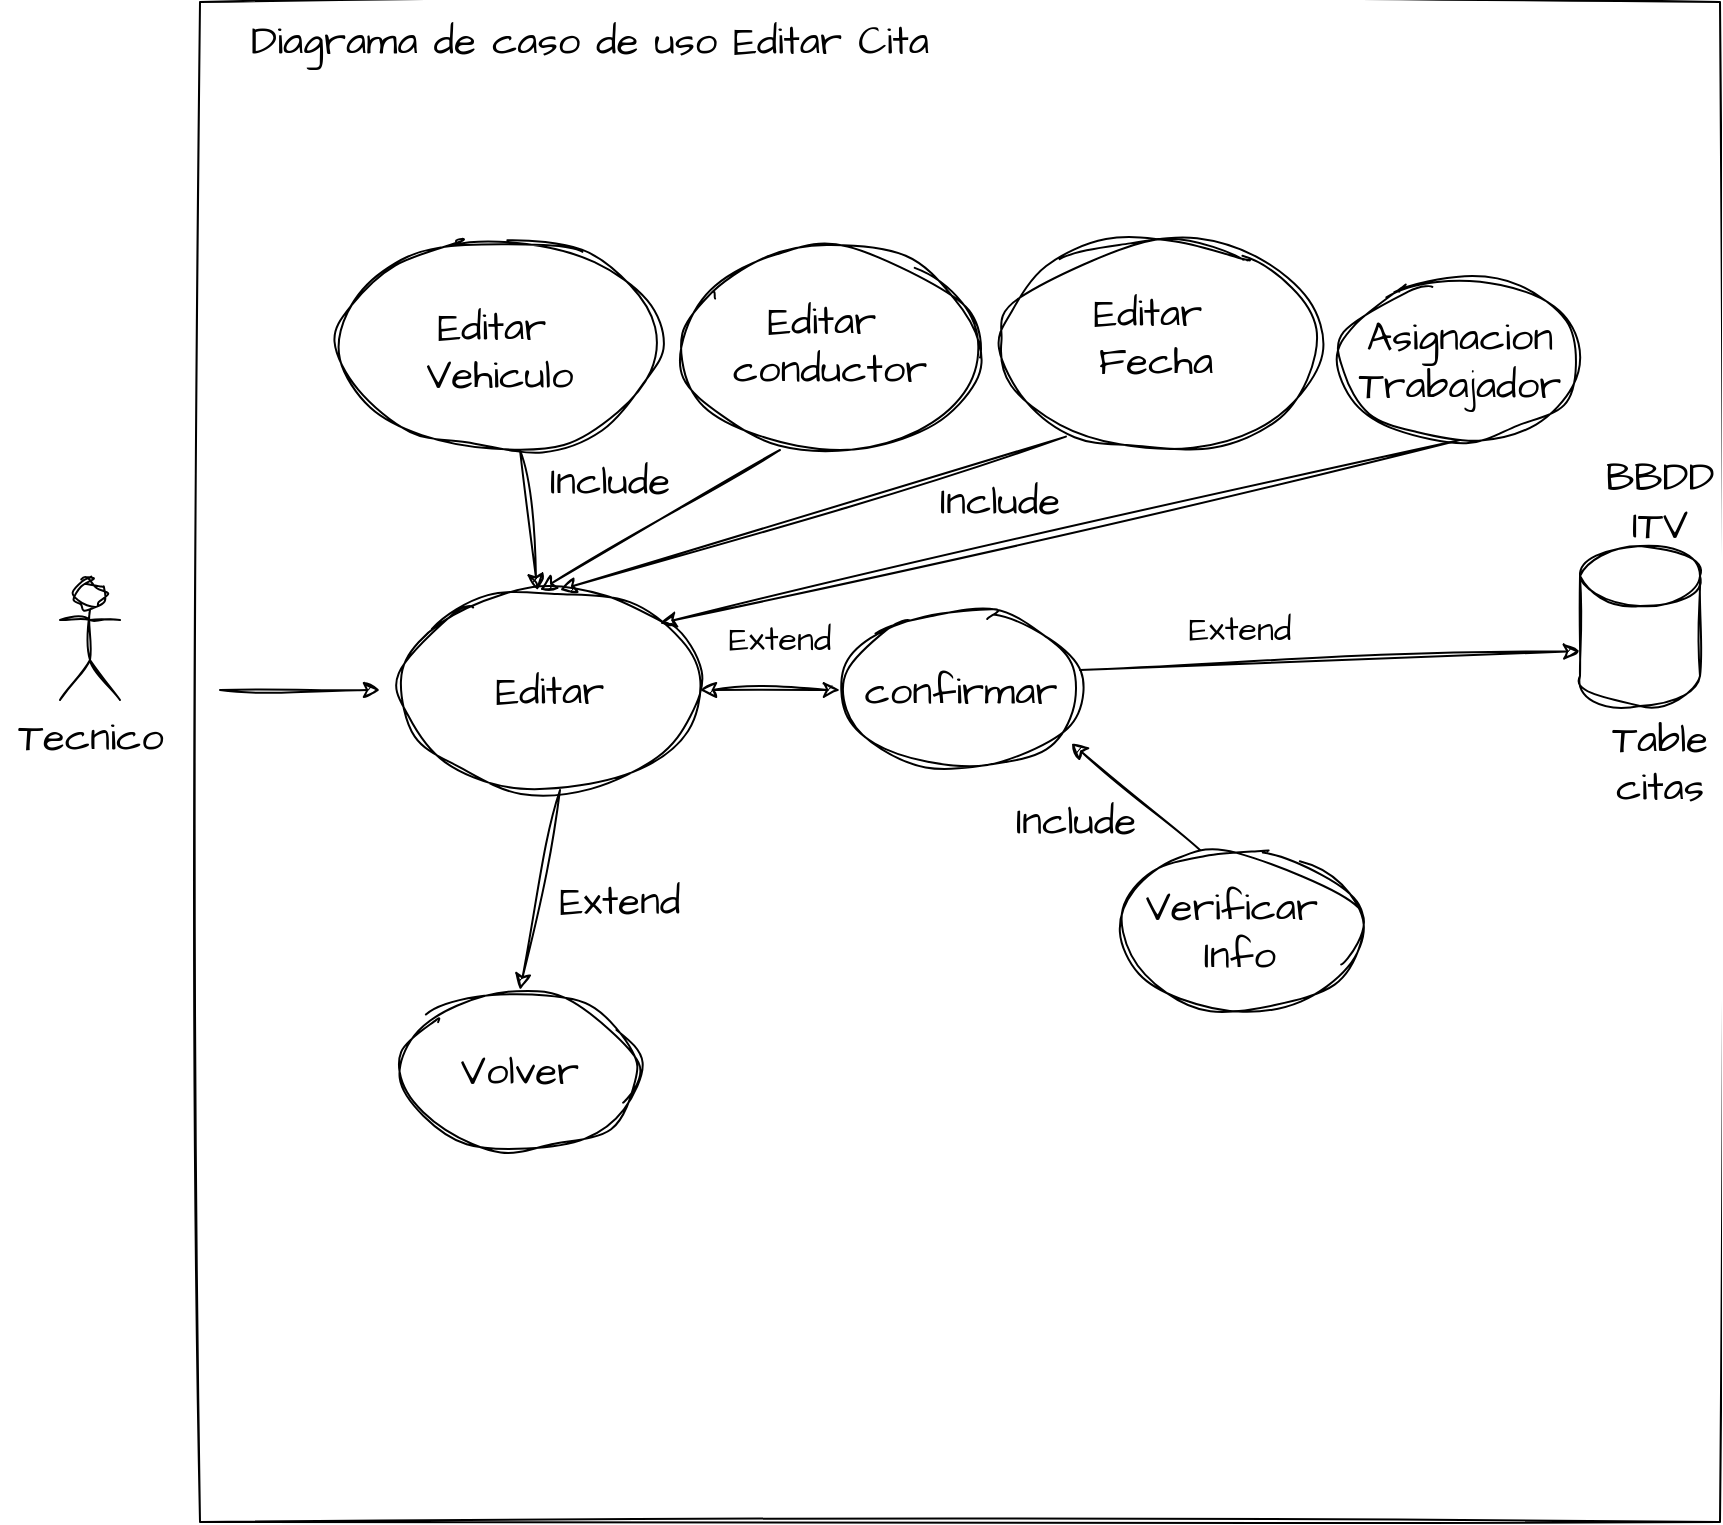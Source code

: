 <mxfile version="20.8.16" type="device"><diagram name="Página-1" id="dfHO47jalvIyfnMXlgef"><mxGraphModel dx="2283" dy="1491" grid="1" gridSize="10" guides="1" tooltips="1" connect="1" arrows="1" fold="1" page="1" pageScale="1" pageWidth="1169" pageHeight="827" math="0" shadow="0"><root><mxCell id="0"/><mxCell id="1" parent="0"/><mxCell id="tqPEOqyni3NTaBRRHa9q-1" value="" style="whiteSpace=wrap;html=1;aspect=fixed;sketch=1;hachureGap=4;jiggle=2;curveFitting=1;fontFamily=Architects Daughter;fontSource=https%3A%2F%2Ffonts.googleapis.com%2Fcss%3Ffamily%3DArchitects%2BDaughter;fontSize=20;" parent="1" vertex="1"><mxGeometry x="90" y="-4" width="760" height="760" as="geometry"/></mxCell><mxCell id="tqPEOqyni3NTaBRRHa9q-4" value="Diagrama de caso de uso Editar Cita" style="text;html=1;strokeColor=none;fillColor=none;align=center;verticalAlign=middle;whiteSpace=wrap;rounded=0;fontSize=20;fontFamily=Architects Daughter;" parent="1" vertex="1"><mxGeometry x="-10" width="590" height="30" as="geometry"/></mxCell><mxCell id="tqPEOqyni3NTaBRRHa9q-6" value="" style="ellipse;whiteSpace=wrap;html=1;sketch=1;hachureGap=4;jiggle=2;curveFitting=1;fontFamily=Architects Daughter;fontSource=https%3A%2F%2Ffonts.googleapis.com%2Fcss%3Ffamily%3DArchitects%2BDaughter;fontSize=20;" parent="1" vertex="1"><mxGeometry x="190" y="290" width="150" height="100" as="geometry"/></mxCell><mxCell id="tqPEOqyni3NTaBRRHa9q-7" value="" style="ellipse;whiteSpace=wrap;html=1;sketch=1;hachureGap=4;jiggle=2;curveFitting=1;fontFamily=Architects Daughter;fontSource=https%3A%2F%2Ffonts.googleapis.com%2Fcss%3Ffamily%3DArchitects%2BDaughter;fontSize=20;" parent="1" vertex="1"><mxGeometry x="330" y="120" width="150" height="100" as="geometry"/></mxCell><mxCell id="tqPEOqyni3NTaBRRHa9q-8" value="" style="ellipse;whiteSpace=wrap;html=1;sketch=1;hachureGap=4;jiggle=2;curveFitting=1;fontFamily=Architects Daughter;fontSource=https%3A%2F%2Ffonts.googleapis.com%2Fcss%3Ffamily%3DArchitects%2BDaughter;fontSize=20;" parent="1" vertex="1"><mxGeometry x="160" y="114" width="160" height="106" as="geometry"/></mxCell><mxCell id="tqPEOqyni3NTaBRRHa9q-12" value="" style="endArrow=classic;html=1;rounded=0;sketch=1;hachureGap=4;jiggle=2;curveFitting=1;fontFamily=Architects Daughter;fontSource=https%3A%2F%2Ffonts.googleapis.com%2Fcss%3Ffamily%3DArchitects%2BDaughter;fontSize=16;" parent="1" edge="1"><mxGeometry width="50" height="50" relative="1" as="geometry"><mxPoint x="100" y="340" as="sourcePoint"/><mxPoint x="180" y="340" as="targetPoint"/></mxGeometry></mxCell><mxCell id="tqPEOqyni3NTaBRRHa9q-14" value="Editar" style="text;html=1;strokeColor=none;fillColor=none;align=center;verticalAlign=middle;whiteSpace=wrap;rounded=0;fontSize=20;fontFamily=Architects Daughter;" parent="1" vertex="1"><mxGeometry x="235" y="325" width="60" height="30" as="geometry"/></mxCell><mxCell id="tqPEOqyni3NTaBRRHa9q-18" value="" style="ellipse;whiteSpace=wrap;html=1;sketch=1;hachureGap=4;jiggle=2;curveFitting=1;fontFamily=Architects Daughter;fontSource=https%3A%2F%2Ffonts.googleapis.com%2Fcss%3Ffamily%3DArchitects%2BDaughter;fontSize=20;" parent="1" vertex="1"><mxGeometry x="490" y="114" width="160" height="106" as="geometry"/></mxCell><mxCell id="tqPEOqyni3NTaBRRHa9q-30" value="Tecnico" style="shape=umlActor;verticalLabelPosition=bottom;verticalAlign=top;html=1;outlineConnect=0;sketch=1;hachureGap=4;jiggle=2;curveFitting=1;fontFamily=Architects Daughter;fontSource=https%3A%2F%2Ffonts.googleapis.com%2Fcss%3Ffamily%3DArchitects%2BDaughter;fontSize=20;" parent="1" vertex="1"><mxGeometry x="20" y="285" width="30" height="60" as="geometry"/></mxCell><mxCell id="tqPEOqyni3NTaBRRHa9q-34" value="Asignacion&lt;br&gt;Trabajador" style="ellipse;whiteSpace=wrap;html=1;sketch=1;hachureGap=4;jiggle=2;curveFitting=1;fontFamily=Architects Daughter;fontSource=https%3A%2F%2Ffonts.googleapis.com%2Fcss%3Ffamily%3DArchitects%2BDaughter;fontSize=20;" parent="1" vertex="1"><mxGeometry x="660" y="135" width="120" height="80" as="geometry"/></mxCell><mxCell id="tqPEOqyni3NTaBRRHa9q-38" value="" style="ellipse;whiteSpace=wrap;html=1;sketch=1;hachureGap=4;jiggle=2;curveFitting=1;fontFamily=Architects Daughter;fontSource=https%3A%2F%2Ffonts.googleapis.com%2Fcss%3Ffamily%3DArchitects%2BDaughter;fontSize=20;" parent="1" vertex="1"><mxGeometry x="410" y="300" width="120" height="80" as="geometry"/></mxCell><mxCell id="tqPEOqyni3NTaBRRHa9q-51" value="confirmar" style="text;html=1;strokeColor=none;fillColor=none;align=center;verticalAlign=middle;whiteSpace=wrap;rounded=0;fontSize=20;fontFamily=Architects Daughter;" parent="1" vertex="1"><mxGeometry x="442.5" y="320.5" width="55" height="39" as="geometry"/></mxCell><mxCell id="tqPEOqyni3NTaBRRHa9q-54" value="Editar&amp;nbsp;&lt;br&gt;conductor" style="text;html=1;strokeColor=none;fillColor=none;align=center;verticalAlign=middle;whiteSpace=wrap;rounded=0;fontSize=20;fontFamily=Architects Daughter;" parent="1" vertex="1"><mxGeometry x="350" y="132" width="110" height="70" as="geometry"/></mxCell><mxCell id="tqPEOqyni3NTaBRRHa9q-55" value="Editar&amp;nbsp;&lt;br&gt;Vehiculo" style="text;html=1;strokeColor=none;fillColor=none;align=center;verticalAlign=middle;whiteSpace=wrap;rounded=0;fontSize=20;fontFamily=Architects Daughter;" parent="1" vertex="1"><mxGeometry x="185" y="135" width="110" height="70" as="geometry"/></mxCell><mxCell id="tqPEOqyni3NTaBRRHa9q-58" value="Editar&amp;nbsp;&lt;br&gt;Fecha" style="text;html=1;strokeColor=none;fillColor=none;align=center;verticalAlign=middle;whiteSpace=wrap;rounded=0;fontSize=20;fontFamily=Architects Daughter;" parent="1" vertex="1"><mxGeometry x="537.5" y="58" width="60" height="210" as="geometry"/></mxCell><mxCell id="tqPEOqyni3NTaBRRHa9q-71" value="" style="shape=cylinder3;whiteSpace=wrap;html=1;boundedLbl=1;backgroundOutline=1;size=15;sketch=1;hachureGap=4;jiggle=2;curveFitting=1;fontFamily=Architects Daughter;fontSource=https%3A%2F%2Ffonts.googleapis.com%2Fcss%3Ffamily%3DArchitects%2BDaughter;fontSize=16;" parent="1" vertex="1"><mxGeometry x="780" y="268" width="60" height="80" as="geometry"/></mxCell><mxCell id="tqPEOqyni3NTaBRRHa9q-78" value="&lt;font style=&quot;font-size: 20px;&quot;&gt;Volver&lt;/font&gt;" style="ellipse;whiteSpace=wrap;html=1;sketch=1;hachureGap=4;jiggle=2;curveFitting=1;fontFamily=Architects Daughter;fontSource=https%3A%2F%2Ffonts.googleapis.com%2Fcss%3Ffamily%3DArchitects%2BDaughter;fontSize=16;" parent="1" vertex="1"><mxGeometry x="190" y="490" width="120" height="80" as="geometry"/></mxCell><mxCell id="tqPEOqyni3NTaBRRHa9q-79" value="BBDD&lt;br&gt;ITV" style="text;html=1;strokeColor=none;fillColor=none;align=center;verticalAlign=middle;whiteSpace=wrap;rounded=0;fontSize=20;fontFamily=Architects Daughter;" parent="1" vertex="1"><mxGeometry x="790" y="230" width="60" height="30" as="geometry"/></mxCell><mxCell id="tqPEOqyni3NTaBRRHa9q-81" value="Table citas" style="text;html=1;strokeColor=none;fillColor=none;align=center;verticalAlign=middle;whiteSpace=wrap;rounded=0;fontSize=20;fontFamily=Architects Daughter;" parent="1" vertex="1"><mxGeometry x="790" y="361" width="60" height="30" as="geometry"/></mxCell><mxCell id="tqPEOqyni3NTaBRRHa9q-83" value="" style="endArrow=classic;html=1;rounded=0;sketch=1;hachureGap=4;jiggle=2;curveFitting=1;fontFamily=Architects Daughter;fontSource=https%3A%2F%2Ffonts.googleapis.com%2Fcss%3Ffamily%3DArchitects%2BDaughter;fontSize=20;entryX=0.5;entryY=0;entryDx=0;entryDy=0;" parent="1" target="tqPEOqyni3NTaBRRHa9q-78" edge="1"><mxGeometry width="50" height="50" relative="1" as="geometry"><mxPoint x="270" y="390" as="sourcePoint"/><mxPoint x="320" y="340" as="targetPoint"/></mxGeometry></mxCell><mxCell id="tqPEOqyni3NTaBRRHa9q-84" value="" style="endArrow=classic;html=1;rounded=0;sketch=1;hachureGap=4;jiggle=2;curveFitting=1;fontFamily=Architects Daughter;fontSource=https%3A%2F%2Ffonts.googleapis.com%2Fcss%3Ffamily%3DArchitects%2BDaughter;fontSize=20;" parent="1" target="tqPEOqyni3NTaBRRHa9q-6" edge="1"><mxGeometry width="50" height="50" relative="1" as="geometry"><mxPoint x="250" y="220" as="sourcePoint"/><mxPoint x="300" y="170" as="targetPoint"/></mxGeometry></mxCell><mxCell id="tqPEOqyni3NTaBRRHa9q-85" value="" style="endArrow=classic;html=1;rounded=0;sketch=1;hachureGap=4;jiggle=2;curveFitting=1;fontFamily=Architects Daughter;fontSource=https%3A%2F%2Ffonts.googleapis.com%2Fcss%3Ffamily%3DArchitects%2BDaughter;fontSize=20;" parent="1" edge="1"><mxGeometry width="50" height="50" relative="1" as="geometry"><mxPoint x="380" y="220" as="sourcePoint"/><mxPoint x="260" y="290" as="targetPoint"/></mxGeometry></mxCell><mxCell id="tqPEOqyni3NTaBRRHa9q-86" value="" style="endArrow=classic;html=1;rounded=0;sketch=1;hachureGap=4;jiggle=2;curveFitting=1;fontFamily=Architects Daughter;fontSource=https%3A%2F%2Ffonts.googleapis.com%2Fcss%3Ffamily%3DArchitects%2BDaughter;fontSize=20;exitX=0.206;exitY=0.937;exitDx=0;exitDy=0;exitPerimeter=0;" parent="1" source="tqPEOqyni3NTaBRRHa9q-18" edge="1"><mxGeometry width="50" height="50" relative="1" as="geometry"><mxPoint x="380" y="320" as="sourcePoint"/><mxPoint x="270" y="290" as="targetPoint"/></mxGeometry></mxCell><mxCell id="tqPEOqyni3NTaBRRHa9q-87" value="Include" style="text;html=1;strokeColor=none;fillColor=none;align=center;verticalAlign=middle;whiteSpace=wrap;rounded=0;fontSize=20;fontFamily=Architects Daughter;" parent="1" vertex="1"><mxGeometry x="265" y="220" width="60" height="30" as="geometry"/></mxCell><mxCell id="tqPEOqyni3NTaBRRHa9q-89" value="Include" style="text;html=1;strokeColor=none;fillColor=none;align=center;verticalAlign=middle;whiteSpace=wrap;rounded=0;fontSize=20;fontFamily=Architects Daughter;" parent="1" vertex="1"><mxGeometry x="460" y="230" width="60" height="30" as="geometry"/></mxCell><mxCell id="tqPEOqyni3NTaBRRHa9q-91" value="Verificar&amp;nbsp;&lt;br&gt;Info" style="ellipse;whiteSpace=wrap;html=1;sketch=1;hachureGap=4;jiggle=2;curveFitting=1;fontFamily=Architects Daughter;fontSource=https%3A%2F%2Ffonts.googleapis.com%2Fcss%3Ffamily%3DArchitects%2BDaughter;fontSize=20;" parent="1" vertex="1"><mxGeometry x="550" y="420" width="120" height="80" as="geometry"/></mxCell><mxCell id="tqPEOqyni3NTaBRRHa9q-92" value="" style="endArrow=classic;html=1;rounded=0;sketch=1;hachureGap=4;jiggle=2;curveFitting=1;fontFamily=Architects Daughter;fontSource=https%3A%2F%2Ffonts.googleapis.com%2Fcss%3Ffamily%3DArchitects%2BDaughter;fontSize=17;entryX=0.964;entryY=0.833;entryDx=0;entryDy=0;entryPerimeter=0;" parent="1" target="tqPEOqyni3NTaBRRHa9q-38" edge="1"><mxGeometry width="50" height="50" relative="1" as="geometry"><mxPoint x="590" y="420" as="sourcePoint"/><mxPoint x="640" y="370" as="targetPoint"/></mxGeometry></mxCell><mxCell id="tqPEOqyni3NTaBRRHa9q-93" value="" style="endArrow=classic;startArrow=classic;html=1;rounded=0;sketch=1;hachureGap=4;jiggle=2;curveFitting=1;fontFamily=Architects Daughter;fontSource=https%3A%2F%2Ffonts.googleapis.com%2Fcss%3Ffamily%3DArchitects%2BDaughter;fontSize=17;entryX=0;entryY=0.5;entryDx=0;entryDy=0;" parent="1" target="tqPEOqyni3NTaBRRHa9q-38" edge="1"><mxGeometry width="50" height="50" relative="1" as="geometry"><mxPoint x="340" y="340" as="sourcePoint"/><mxPoint x="390" y="290" as="targetPoint"/></mxGeometry></mxCell><mxCell id="tqPEOqyni3NTaBRRHa9q-94" value="Include" style="text;html=1;strokeColor=none;fillColor=none;align=center;verticalAlign=middle;whiteSpace=wrap;rounded=0;fontSize=20;fontFamily=Architects Daughter;" parent="1" vertex="1"><mxGeometry x="497.5" y="390" width="60" height="30" as="geometry"/></mxCell><mxCell id="tqPEOqyni3NTaBRRHa9q-95" value="Extend" style="text;html=1;strokeColor=none;fillColor=none;align=center;verticalAlign=middle;whiteSpace=wrap;rounded=0;fontSize=17;fontFamily=Architects Daughter;" parent="1" vertex="1"><mxGeometry x="350" y="300" width="60" height="30" as="geometry"/></mxCell><mxCell id="tqPEOqyni3NTaBRRHa9q-96" value="Extend" style="text;html=1;strokeColor=none;fillColor=none;align=center;verticalAlign=middle;whiteSpace=wrap;rounded=0;fontSize=20;fontFamily=Architects Daughter;" parent="1" vertex="1"><mxGeometry x="270" y="430" width="60" height="30" as="geometry"/></mxCell><mxCell id="tqPEOqyni3NTaBRRHa9q-98" value="" style="endArrow=classic;html=1;rounded=0;sketch=1;hachureGap=4;jiggle=2;curveFitting=1;fontFamily=Architects Daughter;fontSource=https%3A%2F%2Ffonts.googleapis.com%2Fcss%3Ffamily%3DArchitects%2BDaughter;fontSize=17;entryX=0;entryY=0;entryDx=0;entryDy=52.5;entryPerimeter=0;" parent="1" target="tqPEOqyni3NTaBRRHa9q-71" edge="1"><mxGeometry width="50" height="50" relative="1" as="geometry"><mxPoint x="530" y="330" as="sourcePoint"/><mxPoint x="580" y="280" as="targetPoint"/></mxGeometry></mxCell><mxCell id="tqPEOqyni3NTaBRRHa9q-99" value="Extend" style="text;html=1;strokeColor=none;fillColor=none;align=center;verticalAlign=middle;whiteSpace=wrap;rounded=0;fontSize=17;fontFamily=Architects Daughter;" parent="1" vertex="1"><mxGeometry x="580" y="295" width="60" height="30" as="geometry"/></mxCell><mxCell id="sMSTT2gxvGnLoKHn6WB4-3" value="" style="endArrow=classic;html=1;rounded=0;sketch=1;hachureGap=4;jiggle=2;curveFitting=1;fontFamily=Architects Daughter;fontSource=https%3A%2F%2Ffonts.googleapis.com%2Fcss%3Ffamily%3DArchitects%2BDaughter;fontSize=20;exitX=0.5;exitY=1;exitDx=0;exitDy=0;" edge="1" parent="1" source="tqPEOqyni3NTaBRRHa9q-34"><mxGeometry width="50" height="50" relative="1" as="geometry"><mxPoint x="572.96" y="230.002" as="sourcePoint"/><mxPoint x="320" y="306.68" as="targetPoint"/></mxGeometry></mxCell></root></mxGraphModel></diagram></mxfile>